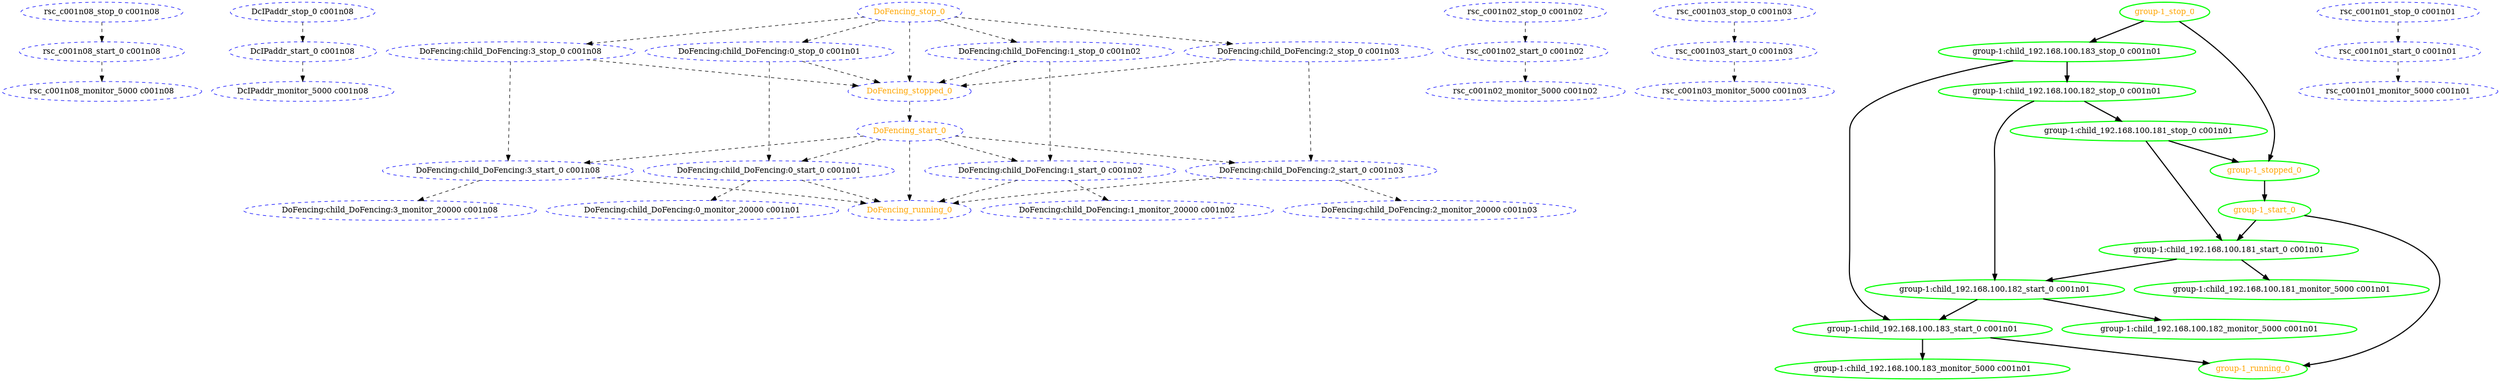 digraph "g" {
	size = "30,30"
"rsc_c001n08_monitor_5000 c001n08" [ style="dashed" color="blue" fontcolor="black" ]
"DcIPaddr_monitor_5000 c001n08" [ style="dashed" color="blue" fontcolor="black" ]
"DoFencing:child_DoFencing:3_monitor_20000 c001n08" [ style="dashed" color="blue" fontcolor="black" ]
"rsc_c001n02_monitor_5000 c001n02" [ style="dashed" color="blue" fontcolor="black" ]
"DoFencing:child_DoFencing:1_monitor_20000 c001n02" [ style="dashed" color="blue" fontcolor="black" ]
"rsc_c001n03_monitor_5000 c001n03" [ style="dashed" color="blue" fontcolor="black" ]
"DoFencing:child_DoFencing:2_monitor_20000 c001n03" [ style="dashed" color="blue" fontcolor="black" ]
"DoFencing:child_DoFencing:0_monitor_20000 c001n01" [ style="dashed" color="blue" fontcolor="black" ]
"group-1:child_192.168.100.182_monitor_5000 c001n01" [ style=bold color="green" fontcolor="black" ]
"rsc_c001n01_monitor_5000 c001n01" [ style="dashed" color="blue" fontcolor="black" ]
"group-1:child_192.168.100.183_monitor_5000 c001n01" [ style=bold color="green" fontcolor="black" ]
"group-1:child_192.168.100.181_monitor_5000 c001n01" [ style=bold color="green" fontcolor="black" ]
"group-1:child_192.168.100.181_stop_0 c001n01" [ style=bold color="green" fontcolor="black" ]
"DcIPaddr_stop_0 c001n08" [ style="dashed" color="blue" fontcolor="black" ]
"DcIPaddr_start_0 c001n08" [ style="dashed" color="blue" fontcolor="black" ]
"group-1:child_192.168.100.181_start_0 c001n01" [ style=bold color="green" fontcolor="black" ]
"group-1:child_192.168.100.182_stop_0 c001n01" [ style=bold color="green" fontcolor="black" ]
"group-1:child_192.168.100.182_start_0 c001n01" [ style=bold color="green" fontcolor="black" ]
"group-1:child_192.168.100.183_stop_0 c001n01" [ style=bold color="green" fontcolor="black" ]
"group-1:child_192.168.100.183_start_0 c001n01" [ style=bold color="green" fontcolor="black" ]
"group-1_start_0" [ style=bold color="green" fontcolor="orange" ]
"group-1_running_0" [ style=bold color="green" fontcolor="orange" ]
"group-1_stop_0" [ style=bold color="green" fontcolor="orange" ]
"group-1_stopped_0" [ style=bold color="green" fontcolor="orange" ]
"rsc_c001n08_stop_0 c001n08" [ style="dashed" color="blue" fontcolor="black" ]
"rsc_c001n08_start_0 c001n08" [ style="dashed" color="blue" fontcolor="black" ]
"rsc_c001n02_stop_0 c001n02" [ style="dashed" color="blue" fontcolor="black" ]
"rsc_c001n02_start_0 c001n02" [ style="dashed" color="blue" fontcolor="black" ]
"rsc_c001n03_stop_0 c001n03" [ style="dashed" color="blue" fontcolor="black" ]
"rsc_c001n03_start_0 c001n03" [ style="dashed" color="blue" fontcolor="black" ]
"rsc_c001n01_stop_0 c001n01" [ style="dashed" color="blue" fontcolor="black" ]
"rsc_c001n01_start_0 c001n01" [ style="dashed" color="blue" fontcolor="black" ]
"DoFencing:child_DoFencing:0_stop_0 c001n01" [ style="dashed" color="blue" fontcolor="black" ]
"DoFencing:child_DoFencing:0_start_0 c001n01" [ style="dashed" color="blue" fontcolor="black" ]
"DoFencing:child_DoFencing:1_stop_0 c001n02" [ style="dashed" color="blue" fontcolor="black" ]
"DoFencing:child_DoFencing:1_start_0 c001n02" [ style="dashed" color="blue" fontcolor="black" ]
"DoFencing:child_DoFencing:2_stop_0 c001n03" [ style="dashed" color="blue" fontcolor="black" ]
"DoFencing:child_DoFencing:2_start_0 c001n03" [ style="dashed" color="blue" fontcolor="black" ]
"DoFencing:child_DoFencing:3_stop_0 c001n08" [ style="dashed" color="blue" fontcolor="black" ]
"DoFencing:child_DoFencing:3_start_0 c001n08" [ style="dashed" color="blue" fontcolor="black" ]
"DoFencing_start_0" [ style="dashed" color="blue" fontcolor="orange" ]
"DoFencing_running_0" [ style="dashed" color="blue" fontcolor="orange" ]
"DoFencing_stop_0" [ style="dashed" color="blue" fontcolor="orange" ]
"DoFencing_stopped_0" [ style="dashed" color="blue" fontcolor="orange" ]
"rsc_c001n08_start_0 c001n08" -> "rsc_c001n08_monitor_5000 c001n08" [ style = dashed]
"DcIPaddr_start_0 c001n08" -> "DcIPaddr_monitor_5000 c001n08" [ style = dashed]
"DoFencing:child_DoFencing:3_start_0 c001n08" -> "DoFencing:child_DoFencing:3_monitor_20000 c001n08" [ style = dashed]
"rsc_c001n02_start_0 c001n02" -> "rsc_c001n02_monitor_5000 c001n02" [ style = dashed]
"DoFencing:child_DoFencing:1_start_0 c001n02" -> "DoFencing:child_DoFencing:1_monitor_20000 c001n02" [ style = dashed]
"rsc_c001n03_start_0 c001n03" -> "rsc_c001n03_monitor_5000 c001n03" [ style = dashed]
"DoFencing:child_DoFencing:2_start_0 c001n03" -> "DoFencing:child_DoFencing:2_monitor_20000 c001n03" [ style = dashed]
"DoFencing:child_DoFencing:0_start_0 c001n01" -> "DoFencing:child_DoFencing:0_monitor_20000 c001n01" [ style = dashed]
"group-1:child_192.168.100.182_start_0 c001n01" -> "group-1:child_192.168.100.182_monitor_5000 c001n01" [ style = bold]
"rsc_c001n01_start_0 c001n01" -> "rsc_c001n01_monitor_5000 c001n01" [ style = dashed]
"group-1:child_192.168.100.183_start_0 c001n01" -> "group-1:child_192.168.100.183_monitor_5000 c001n01" [ style = bold]
"group-1:child_192.168.100.181_start_0 c001n01" -> "group-1:child_192.168.100.181_monitor_5000 c001n01" [ style = bold]
"group-1:child_192.168.100.182_stop_0 c001n01" -> "group-1:child_192.168.100.181_stop_0 c001n01" [ style = bold]
"DcIPaddr_stop_0 c001n08" -> "DcIPaddr_start_0 c001n08" [ style = dashed]
"group-1:child_192.168.100.181_stop_0 c001n01" -> "group-1:child_192.168.100.181_start_0 c001n01" [ style = bold]
"group-1_start_0" -> "group-1:child_192.168.100.181_start_0 c001n01" [ style = bold]
"group-1:child_192.168.100.183_stop_0 c001n01" -> "group-1:child_192.168.100.182_stop_0 c001n01" [ style = bold]
"group-1:child_192.168.100.181_start_0 c001n01" -> "group-1:child_192.168.100.182_start_0 c001n01" [ style = bold]
"group-1:child_192.168.100.182_stop_0 c001n01" -> "group-1:child_192.168.100.182_start_0 c001n01" [ style = bold]
"group-1_stop_0" -> "group-1:child_192.168.100.183_stop_0 c001n01" [ style = bold]
"group-1:child_192.168.100.182_start_0 c001n01" -> "group-1:child_192.168.100.183_start_0 c001n01" [ style = bold]
"group-1:child_192.168.100.183_stop_0 c001n01" -> "group-1:child_192.168.100.183_start_0 c001n01" [ style = bold]
"group-1_stopped_0" -> "group-1_start_0" [ style = bold]
"group-1:child_192.168.100.183_start_0 c001n01" -> "group-1_running_0" [ style = bold]
"group-1_start_0" -> "group-1_running_0" [ style = bold]
"group-1:child_192.168.100.181_stop_0 c001n01" -> "group-1_stopped_0" [ style = bold]
"group-1_stop_0" -> "group-1_stopped_0" [ style = bold]
"rsc_c001n08_stop_0 c001n08" -> "rsc_c001n08_start_0 c001n08" [ style = dashed]
"rsc_c001n02_stop_0 c001n02" -> "rsc_c001n02_start_0 c001n02" [ style = dashed]
"rsc_c001n03_stop_0 c001n03" -> "rsc_c001n03_start_0 c001n03" [ style = dashed]
"rsc_c001n01_stop_0 c001n01" -> "rsc_c001n01_start_0 c001n01" [ style = dashed]
"DoFencing_stop_0" -> "DoFencing:child_DoFencing:0_stop_0 c001n01" [ style = dashed]
"DoFencing:child_DoFencing:0_stop_0 c001n01" -> "DoFencing:child_DoFencing:0_start_0 c001n01" [ style = dashed]
"DoFencing_start_0" -> "DoFencing:child_DoFencing:0_start_0 c001n01" [ style = dashed]
"DoFencing_stop_0" -> "DoFencing:child_DoFencing:1_stop_0 c001n02" [ style = dashed]
"DoFencing:child_DoFencing:1_stop_0 c001n02" -> "DoFencing:child_DoFencing:1_start_0 c001n02" [ style = dashed]
"DoFencing_start_0" -> "DoFencing:child_DoFencing:1_start_0 c001n02" [ style = dashed]
"DoFencing_stop_0" -> "DoFencing:child_DoFencing:2_stop_0 c001n03" [ style = dashed]
"DoFencing:child_DoFencing:2_stop_0 c001n03" -> "DoFencing:child_DoFencing:2_start_0 c001n03" [ style = dashed]
"DoFencing_start_0" -> "DoFencing:child_DoFencing:2_start_0 c001n03" [ style = dashed]
"DoFencing_stop_0" -> "DoFencing:child_DoFencing:3_stop_0 c001n08" [ style = dashed]
"DoFencing:child_DoFencing:3_stop_0 c001n08" -> "DoFencing:child_DoFencing:3_start_0 c001n08" [ style = dashed]
"DoFencing_start_0" -> "DoFencing:child_DoFencing:3_start_0 c001n08" [ style = dashed]
"DoFencing_stopped_0" -> "DoFencing_start_0" [ style = dashed]
"DoFencing_start_0" -> "DoFencing_running_0" [ style = dashed]
"DoFencing:child_DoFencing:0_start_0 c001n01" -> "DoFencing_running_0" [ style = dashed]
"DoFencing:child_DoFencing:1_start_0 c001n02" -> "DoFencing_running_0" [ style = dashed]
"DoFencing:child_DoFencing:2_start_0 c001n03" -> "DoFencing_running_0" [ style = dashed]
"DoFencing:child_DoFencing:3_start_0 c001n08" -> "DoFencing_running_0" [ style = dashed]
"DoFencing_stop_0" -> "DoFencing_stopped_0" [ style = dashed]
"DoFencing:child_DoFencing:0_stop_0 c001n01" -> "DoFencing_stopped_0" [ style = dashed]
"DoFencing:child_DoFencing:1_stop_0 c001n02" -> "DoFencing_stopped_0" [ style = dashed]
"DoFencing:child_DoFencing:2_stop_0 c001n03" -> "DoFencing_stopped_0" [ style = dashed]
"DoFencing:child_DoFencing:3_stop_0 c001n08" -> "DoFencing_stopped_0" [ style = dashed]
}
